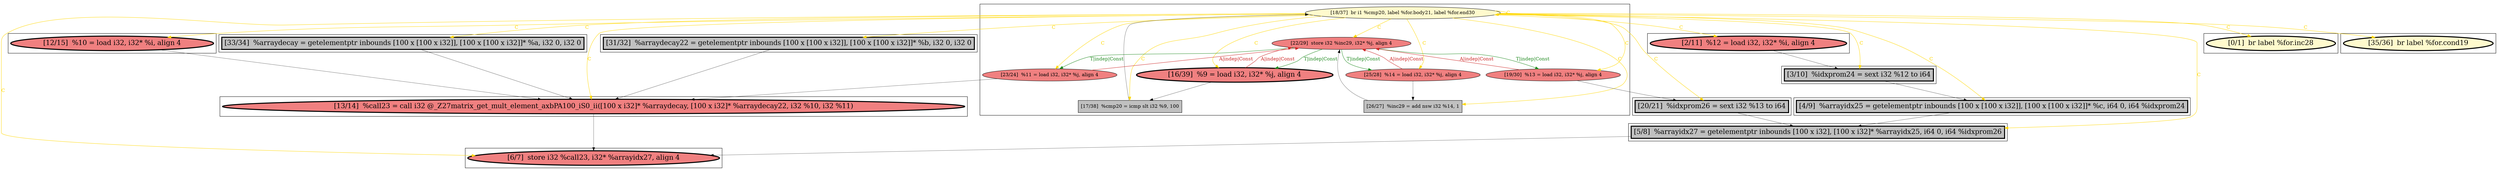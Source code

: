 
digraph G {



node1841->node1830 [style=solid,color=gold,label="C",penwidth=1.0,fontcolor=gold ]
node1841->node1835 [style=solid,color=gold,label="C",penwidth=1.0,fontcolor=gold ]
node1841->node1845 [style=solid,color=gold,label="C",penwidth=1.0,fontcolor=gold ]
node1841->node1839 [style=solid,color=gold,label="C",penwidth=1.0,fontcolor=gold ]
node1843->node1841 [style=solid,color=black,label="",penwidth=0.5,fontcolor=black ]
node1841->node1836 [style=solid,color=gold,label="C",penwidth=1.0,fontcolor=gold ]
node1837->node1831 [style=solid,color=black,label="",penwidth=0.5,fontcolor=black ]
node1845->node1830 [style=solid,color=black,label="",penwidth=0.5,fontcolor=black ]
node1841->node1838 [style=solid,color=gold,label="C",penwidth=1.0,fontcolor=gold ]
node1828->node1827 [style=solid,color=black,label="",penwidth=0.5,fontcolor=black ]
node1841->node1834 [style=solid,color=gold,label="C",penwidth=1.0,fontcolor=gold ]
node1841->node1843 [style=solid,color=gold,label="C",penwidth=1.0,fontcolor=gold ]
node1842->node1839 [style=solid,color=black,label="",penwidth=0.5,fontcolor=black ]
node1833->node1830 [style=solid,color=black,label="",penwidth=0.5,fontcolor=black ]
node1830->node1836 [style=solid,color=black,label="",penwidth=0.5,fontcolor=black ]
node1841->node1831 [style=solid,color=gold,label="C",penwidth=1.0,fontcolor=gold ]
node1841->node1826 [style=solid,color=gold,label="C",penwidth=1.0,fontcolor=gold ]
node1835->node1830 [style=solid,color=black,label="",penwidth=0.5,fontcolor=black ]
node1841->node1837 [style=solid,color=gold,label="C",penwidth=1.0,fontcolor=gold ]
node1841->node1832 [style=solid,color=gold,label="C",penwidth=1.0,fontcolor=gold ]
node1841->node1827 [style=solid,color=gold,label="C",penwidth=1.0,fontcolor=gold ]
node1838->node1830 [style=solid,color=black,label="",penwidth=0.5,fontcolor=black ]
node1837->node1839 [style=solid,color=firebrick3,label="A|indep|Const",penwidth=1.0,fontcolor=firebrick3 ]
node1841->node1828 [style=solid,color=gold,label="C",penwidth=1.0,fontcolor=gold ]
node1839->node1840 [style=solid,color=forestgreen,label="T|indep|Const",penwidth=1.0,fontcolor=forestgreen ]
node1841->node1833 [style=solid,color=gold,label="C",penwidth=1.0,fontcolor=gold ]
node1838->node1839 [style=solid,color=firebrick3,label="A|indep|Const",penwidth=1.0,fontcolor=firebrick3 ]
node1841->node1829 [style=solid,color=gold,label="C",penwidth=1.0,fontcolor=gold ]
node1827->node1836 [style=solid,color=black,label="",penwidth=0.5,fontcolor=black ]
node1841->node1840 [style=solid,color=gold,label="C",penwidth=1.0,fontcolor=gold ]
node1840->node1839 [style=solid,color=firebrick3,label="A|indep|Const",penwidth=1.0,fontcolor=firebrick3 ]
node1829->node1834 [style=solid,color=black,label="",penwidth=0.5,fontcolor=black ]
node1831->node1827 [style=solid,color=black,label="",penwidth=0.5,fontcolor=black ]
node1834->node1828 [style=solid,color=black,label="",penwidth=0.5,fontcolor=black ]
node1840->node1843 [style=solid,color=black,label="",penwidth=0.5,fontcolor=black ]
node1844->node1842 [style=solid,color=black,label="",penwidth=0.5,fontcolor=black ]
node1839->node1838 [style=solid,color=forestgreen,label="T|indep|Const",penwidth=1.0,fontcolor=forestgreen ]
node1844->node1839 [style=solid,color=firebrick3,label="A|indep|Const",penwidth=1.0,fontcolor=firebrick3 ]
node1841->node1841 [style=solid,color=gold,label="C",penwidth=1.0,fontcolor=gold ]
node1839->node1837 [style=solid,color=forestgreen,label="T|indep|Const",penwidth=1.0,fontcolor=forestgreen ]
node1839->node1844 [style=solid,color=forestgreen,label="T|indep|Const",penwidth=1.0,fontcolor=forestgreen ]
node1841->node1842 [style=solid,color=gold,label="C",penwidth=1.0,fontcolor=gold ]
node1841->node1844 [style=solid,color=gold,label="C",penwidth=1.0,fontcolor=gold ]


subgraph cluster11 {


node1844 [fillcolor=lightcoral,label="[25/28]  %14 = load i32, i32* %j, align 4",shape=ellipse,style=filled ]
node1843 [fillcolor=grey,label="[17/38]  %cmp20 = icmp slt i32 %9, 100",shape=rectangle,style=filled ]
node1839 [fillcolor=lightcoral,label="[22/29]  store i32 %inc29, i32* %j, align 4",shape=ellipse,style=filled ]
node1837 [fillcolor=lightcoral,label="[19/30]  %13 = load i32, i32* %j, align 4",shape=ellipse,style=filled ]
node1838 [fillcolor=lightcoral,label="[23/24]  %11 = load i32, i32* %j, align 4",shape=ellipse,style=filled ]
node1840 [penwidth=3.0,fontsize=20,fillcolor=lightcoral,label="[16/39]  %9 = load i32, i32* %j, align 4",shape=ellipse,style=filled ]
node1841 [fillcolor=lemonchiffon,label="[18/37]  br i1 %cmp20, label %for.body21, label %for.end30",shape=ellipse,style=filled ]
node1842 [fillcolor=grey,label="[26/27]  %inc29 = add nsw i32 %14, 1",shape=rectangle,style=filled ]



}

subgraph cluster10 {


node1836 [penwidth=3.0,fontsize=20,fillcolor=lightcoral,label="[6/7]  store i32 %call23, i32* %arrayidx27, align 4",shape=ellipse,style=filled ]



}

subgraph cluster9 {


node1835 [penwidth=3.0,fontsize=20,fillcolor=grey,label="[31/32]  %arraydecay22 = getelementptr inbounds [100 x [100 x i32]], [100 x [100 x i32]]* %b, i32 0, i32 0",shape=rectangle,style=filled ]



}

subgraph cluster8 {


node1834 [penwidth=3.0,fontsize=20,fillcolor=grey,label="[3/10]  %idxprom24 = sext i32 %12 to i64",shape=rectangle,style=filled ]



}

subgraph cluster7 {


node1833 [penwidth=3.0,fontsize=20,fillcolor=grey,label="[33/34]  %arraydecay = getelementptr inbounds [100 x [100 x i32]], [100 x [100 x i32]]* %a, i32 0, i32 0",shape=rectangle,style=filled ]



}

subgraph cluster6 {


node1832 [penwidth=3.0,fontsize=20,fillcolor=lemonchiffon,label="[35/36]  br label %for.cond19",shape=ellipse,style=filled ]



}

subgraph cluster0 {


node1826 [penwidth=3.0,fontsize=20,fillcolor=lemonchiffon,label="[0/1]  br label %for.inc28",shape=ellipse,style=filled ]



}

subgraph cluster12 {


node1845 [penwidth=3.0,fontsize=20,fillcolor=lightcoral,label="[12/15]  %10 = load i32, i32* %i, align 4",shape=ellipse,style=filled ]



}

subgraph cluster5 {


node1831 [penwidth=3.0,fontsize=20,fillcolor=grey,label="[20/21]  %idxprom26 = sext i32 %13 to i64",shape=rectangle,style=filled ]



}

subgraph cluster1 {


node1827 [penwidth=3.0,fontsize=20,fillcolor=grey,label="[5/8]  %arrayidx27 = getelementptr inbounds [100 x i32], [100 x i32]* %arrayidx25, i64 0, i64 %idxprom26",shape=rectangle,style=filled ]



}

subgraph cluster2 {


node1828 [penwidth=3.0,fontsize=20,fillcolor=grey,label="[4/9]  %arrayidx25 = getelementptr inbounds [100 x [100 x i32]], [100 x [100 x i32]]* %c, i64 0, i64 %idxprom24",shape=rectangle,style=filled ]



}

subgraph cluster3 {


node1829 [penwidth=3.0,fontsize=20,fillcolor=lightcoral,label="[2/11]  %12 = load i32, i32* %i, align 4",shape=ellipse,style=filled ]



}

subgraph cluster4 {


node1830 [penwidth=3.0,fontsize=20,fillcolor=lightcoral,label="[13/14]  %call23 = call i32 @_Z27matrix_get_mult_element_axbPA100_iS0_ii([100 x i32]* %arraydecay, [100 x i32]* %arraydecay22, i32 %10, i32 %11)",shape=ellipse,style=filled ]



}

}
